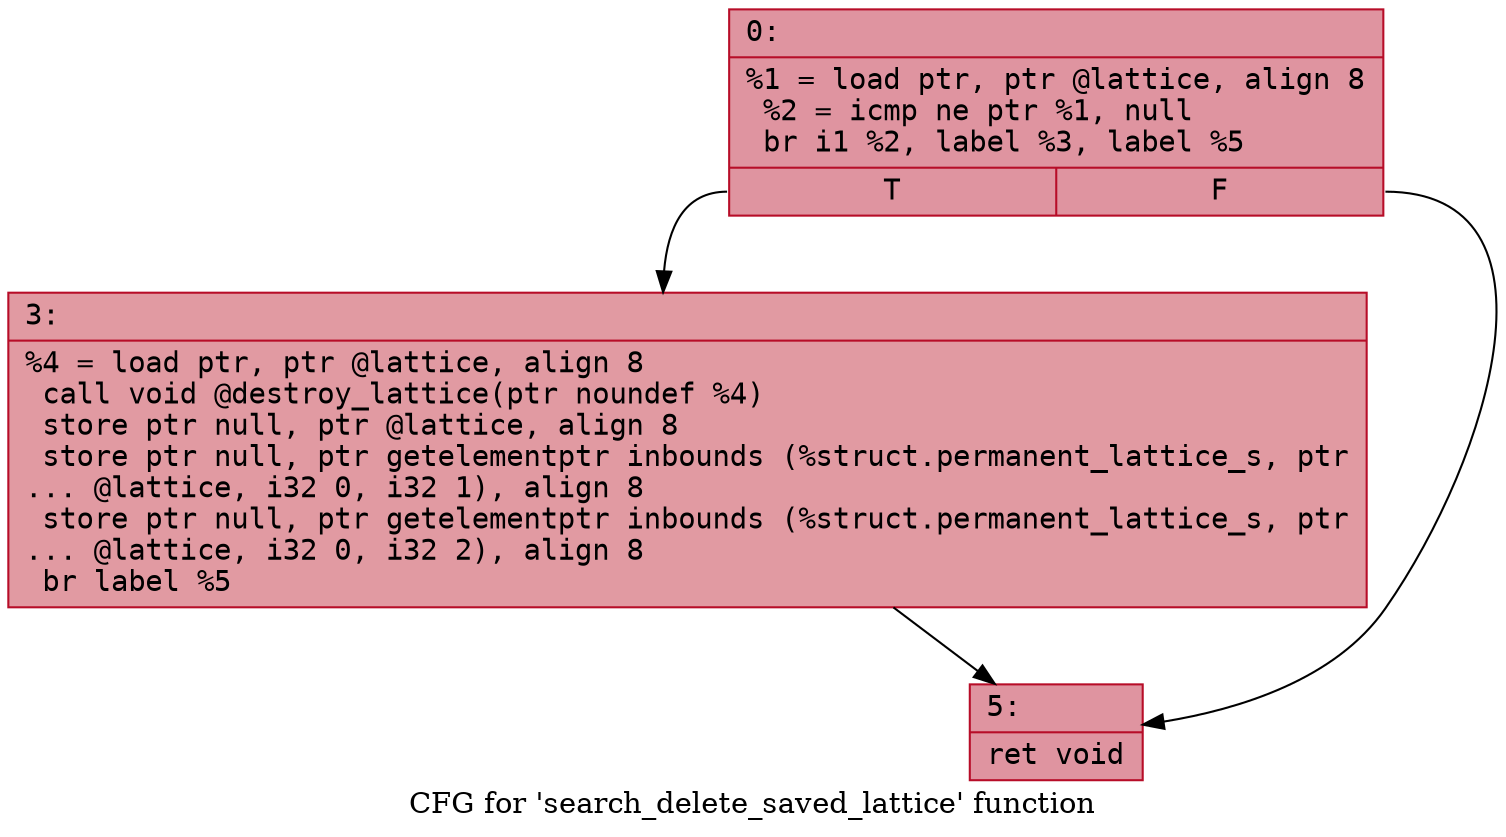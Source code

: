 digraph "CFG for 'search_delete_saved_lattice' function" {
	label="CFG for 'search_delete_saved_lattice' function";

	Node0x600002afcd70 [shape=record,color="#b70d28ff", style=filled, fillcolor="#b70d2870" fontname="Courier",label="{0:\l|  %1 = load ptr, ptr @lattice, align 8\l  %2 = icmp ne ptr %1, null\l  br i1 %2, label %3, label %5\l|{<s0>T|<s1>F}}"];
	Node0x600002afcd70:s0 -> Node0x600002afcdc0[tooltip="0 -> 3\nProbability 62.50%" ];
	Node0x600002afcd70:s1 -> Node0x600002afce10[tooltip="0 -> 5\nProbability 37.50%" ];
	Node0x600002afcdc0 [shape=record,color="#b70d28ff", style=filled, fillcolor="#bb1b2c70" fontname="Courier",label="{3:\l|  %4 = load ptr, ptr @lattice, align 8\l  call void @destroy_lattice(ptr noundef %4)\l  store ptr null, ptr @lattice, align 8\l  store ptr null, ptr getelementptr inbounds (%struct.permanent_lattice_s, ptr\l... @lattice, i32 0, i32 1), align 8\l  store ptr null, ptr getelementptr inbounds (%struct.permanent_lattice_s, ptr\l... @lattice, i32 0, i32 2), align 8\l  br label %5\l}"];
	Node0x600002afcdc0 -> Node0x600002afce10[tooltip="3 -> 5\nProbability 100.00%" ];
	Node0x600002afce10 [shape=record,color="#b70d28ff", style=filled, fillcolor="#b70d2870" fontname="Courier",label="{5:\l|  ret void\l}"];
}
